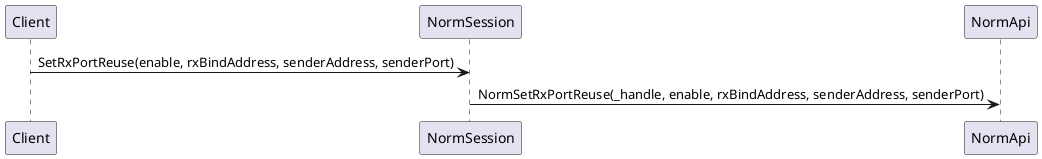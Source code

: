 @startuml
Client -> NormSession : SetRxPortReuse(enable, rxBindAddress, senderAddress, senderPort)
NormSession -> NormApi : NormSetRxPortReuse(_handle, enable, rxBindAddress, senderAddress, senderPort)
@enduml